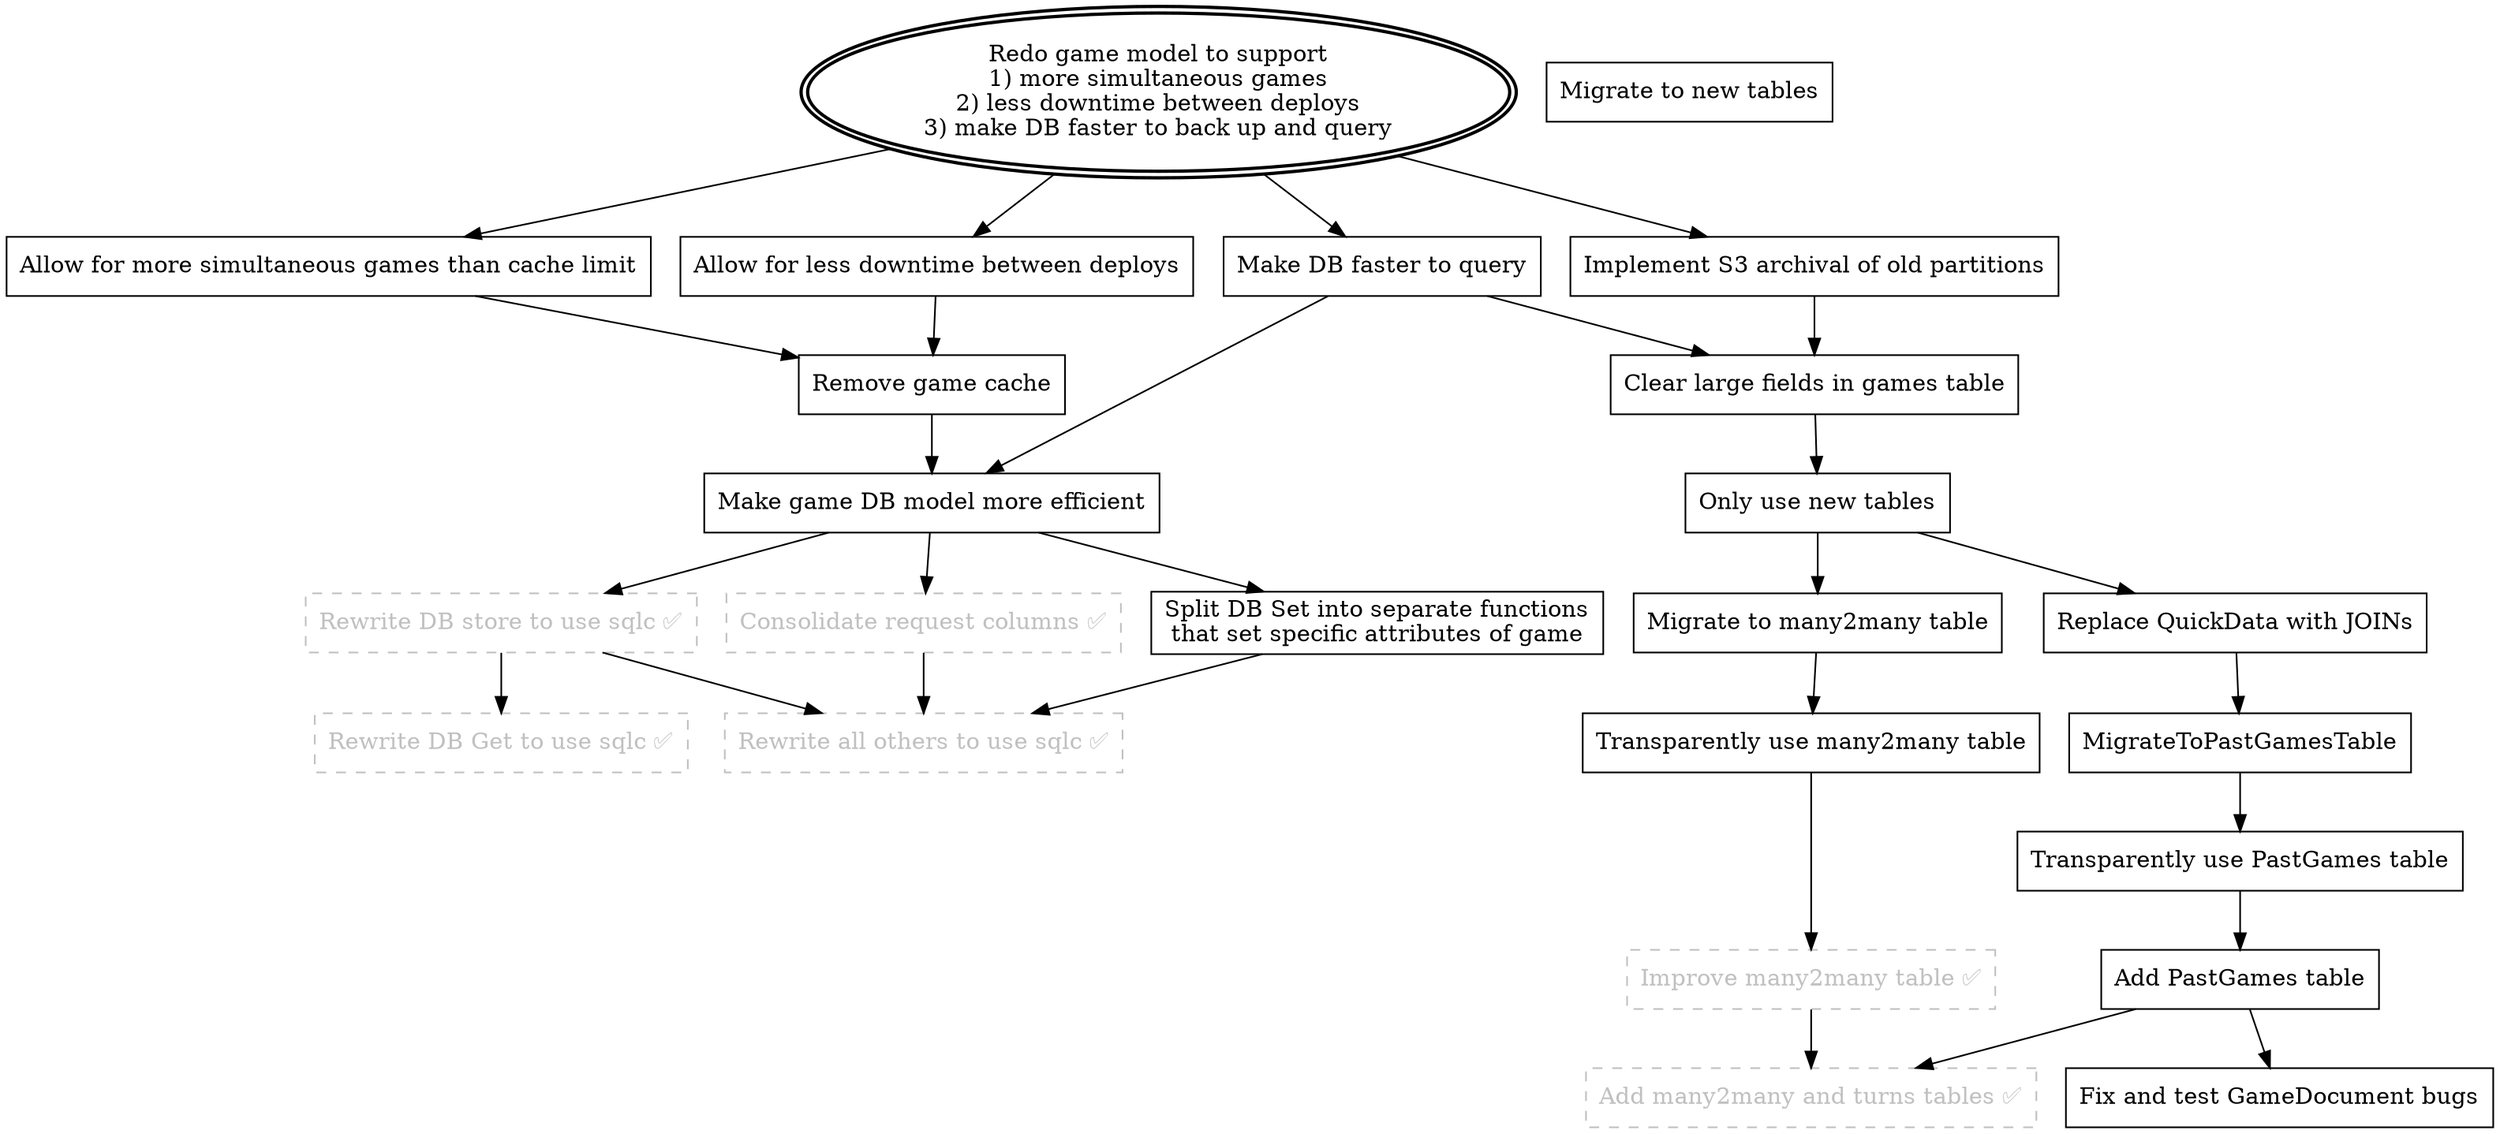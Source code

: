 digraph RedoGameModel {
    Goal [label = "Redo game model to support\n1) more simultaneous games\n2) less downtime between deploys\n3) make DB faster to back up and query";shape = oval;peripheries = 2;style = bold;];

    // Define a reusable style for "checked nodes"  ✅
    node [shape = box; color = gray; fontcolor = gray; style = dashed;];
    DBGet [label = "Rewrite DB Get to use sqlc ✅";];
    AddOtherTables [label = "Add many2many and turns tables ✅";];
    SQLCDBStore [label = "Rewrite DB store to use sqlc ✅";];
    SQLCOtherFuncs [label = "Rewrite all others to use sqlc ✅";];
    ConsolidateRequestColumns [label = "Consolidate request columns ✅";];
    ImproveMany2ManyTable [label = "Improve many2many table ✅";];

    // Reset to default for other uncompleted nodes
    node [shape = box; color = black; fontcolor = black; style = solid;];

    MoreSimultaneousGames [label = "Allow for more simultaneous games than cache limit";];
    LessDowntimeBetweenDeploys [label = "Allow for less downtime between deploys";];
    MakeDBFaster [label = "Make DB faster to query";];

    MigrateToMany2ManyTable [label = "Migrate to many2many table";];
    AddPastGamesTable [label = "Add PastGames table";];
    OnlyUseNewTables [label = "Only use new tables";];
    MigrateToNewTables [label = "Migrate to new tables";];
    UseMany2ManyTable [label = "Transparently use many2many table";];
    UsePastGamesTable [label = "Transparently use PastGames table";];
    RemoveGameCache [label = "Remove game cache";];
    EfficientTable [label = "Make game DB model more efficient";];

    FixGameDocumentBugs [label = "Fix and test GameDocument bugs";];

    DBSetSplit [label = "Split DB Set into separate functions\nthat set specific attributes of game";];

    ReplaceQuickData [label = "Replace QuickData with JOINs";];

    ClearLargeFields [label = "Clear large fields in games table";];
    ImplementS3Archival [label = "Implement S3 archival of old partitions";];
    // Arrows
    Goal -> MoreSimultaneousGames;
    Goal -> LessDowntimeBetweenDeploys;
    Goal -> MakeDBFaster;
    Goal -> ImplementS3Archival;

    MoreSimultaneousGames -> RemoveGameCache;
    LessDowntimeBetweenDeploys -> RemoveGameCache;
    MakeDBFaster -> EfficientTable;

    RemoveGameCache -> EfficientTable;
    OnlyUseNewTables -> ReplaceQuickData;
    OnlyUseNewTables -> MigrateToMany2ManyTable;
    ReplaceQuickData -> MigrateToPastGamesTable;

    MigrateToMany2ManyTable -> UseMany2ManyTable;
    ImproveMany2ManyTable -> AddOtherTables;
    MigrateToPastGamesTable -> UsePastGamesTable;
    AddPastGamesTable -> AddOtherTables;
    EfficientTable -> SQLCDBStore;
    EfficientTable -> DBSetSplit;
    DBSetSplit -> SQLCOtherFuncs;
    UseMany2ManyTable -> ImproveMany2ManyTable;
    UsePastGamesTable -> AddPastGamesTable;
    AddPastGamesTable -> FixGameDocumentBugs;
    SQLCDBStore -> DBGet;
    SQLCDBStore -> SQLCOtherFuncs;
    ConsolidateRequestColumns -> SQLCOtherFuncs;
    EfficientTable -> ConsolidateRequestColumns;
    MakeDBFaster -> ClearLargeFields;
    ClearLargeFields -> OnlyUseNewTables;
    ImplementS3Archival -> ClearLargeFields;
}